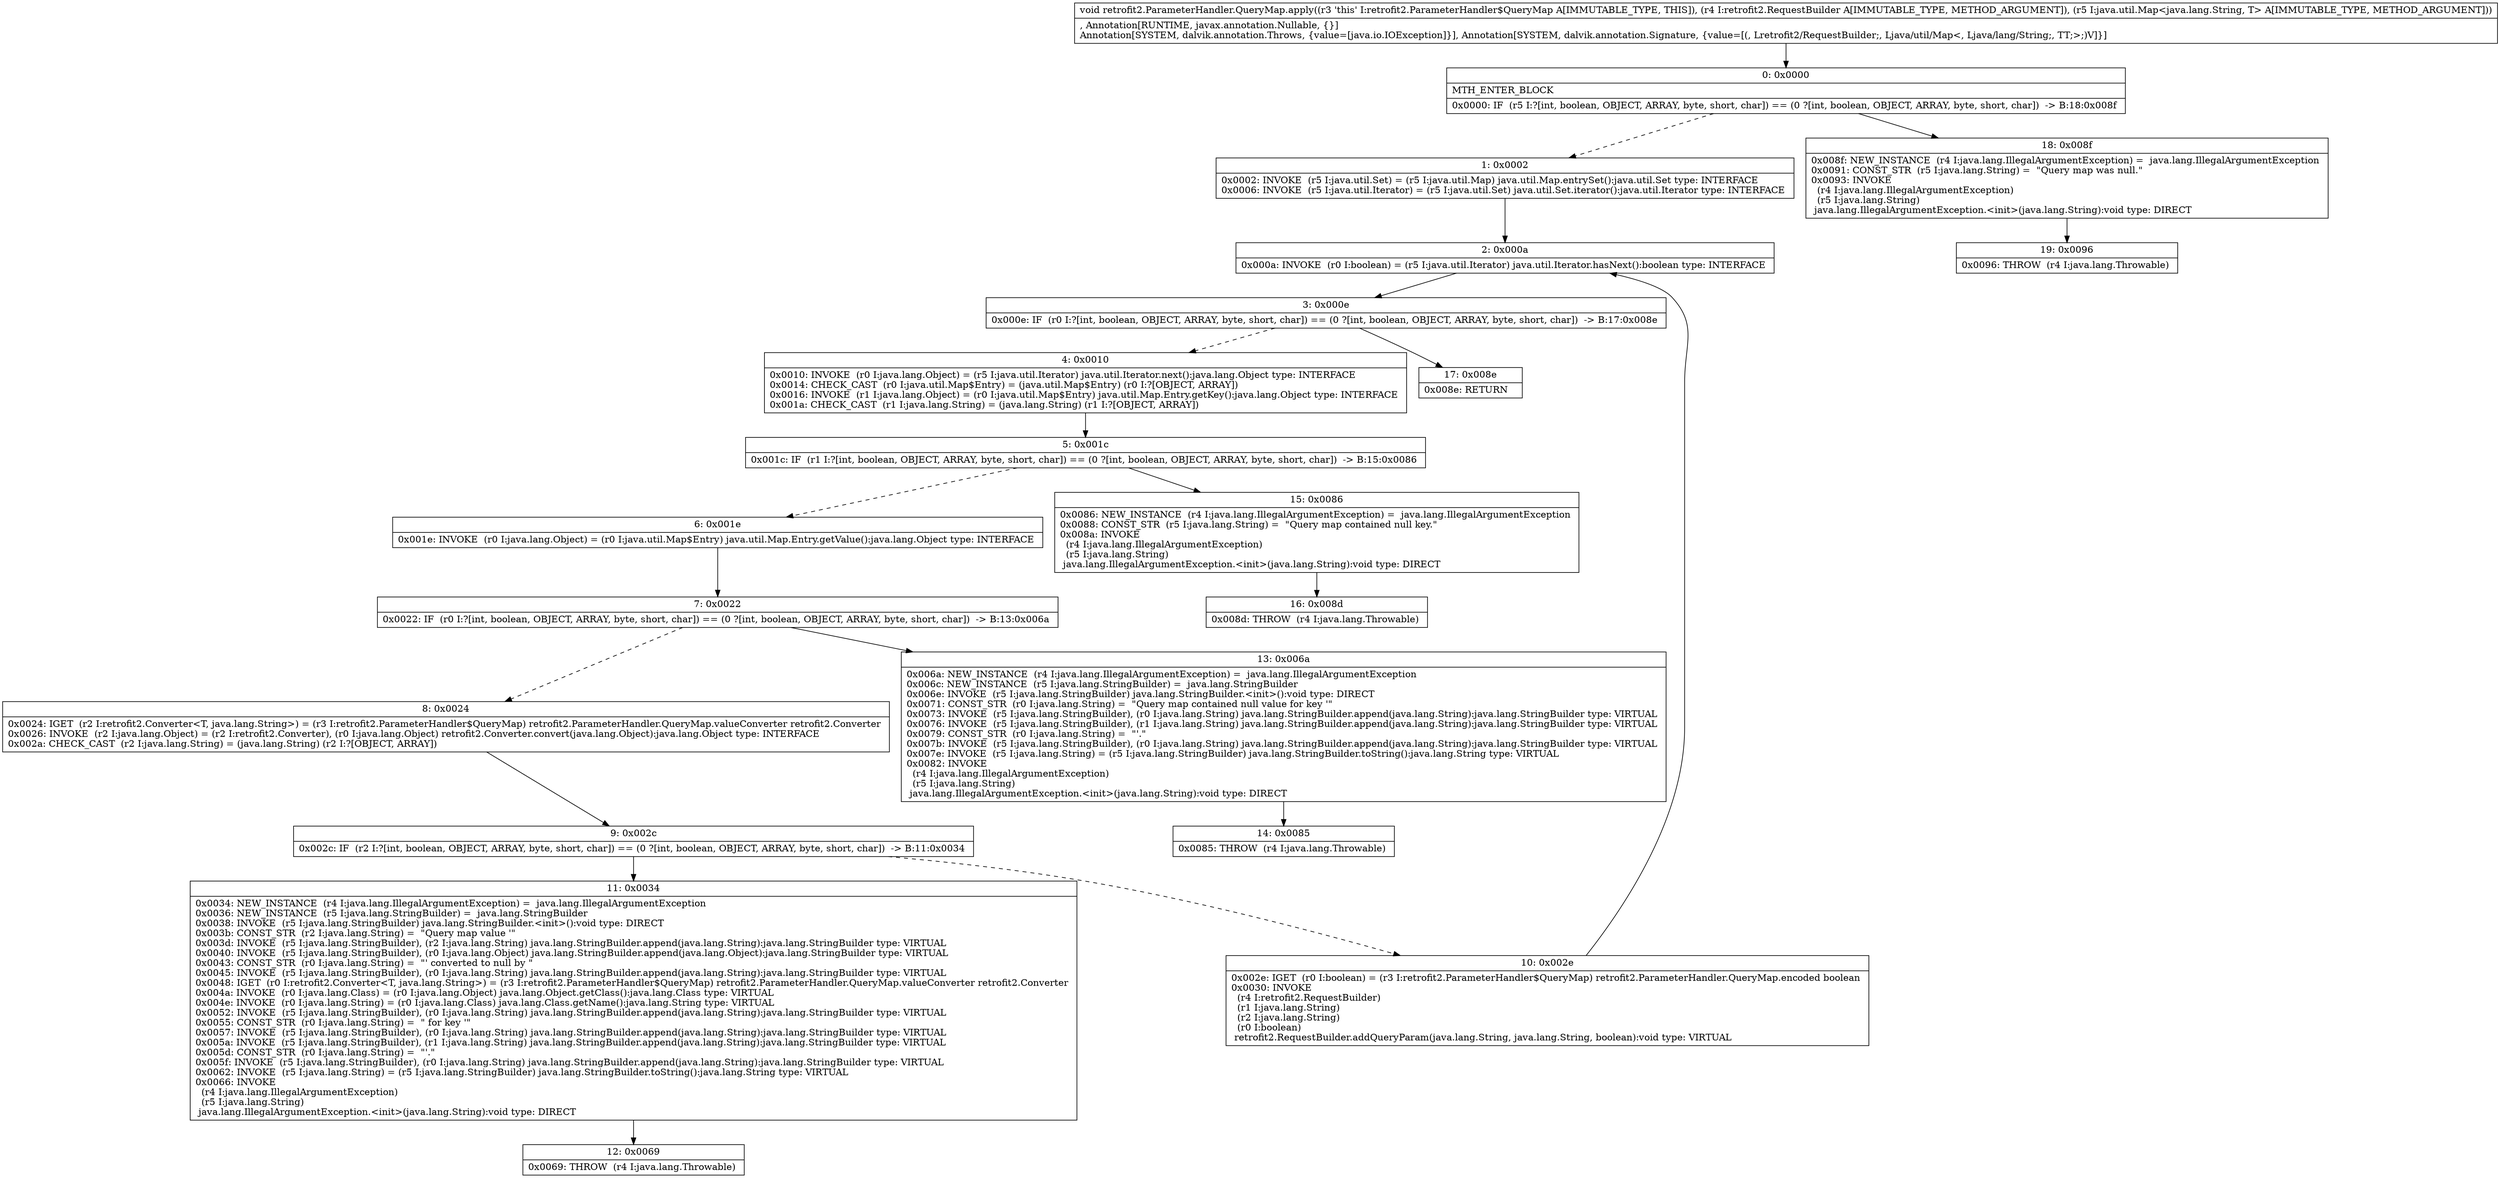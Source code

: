 digraph "CFG forretrofit2.ParameterHandler.QueryMap.apply(Lretrofit2\/RequestBuilder;Ljava\/util\/Map;)V" {
Node_0 [shape=record,label="{0\:\ 0x0000|MTH_ENTER_BLOCK\l|0x0000: IF  (r5 I:?[int, boolean, OBJECT, ARRAY, byte, short, char]) == (0 ?[int, boolean, OBJECT, ARRAY, byte, short, char])  \-\> B:18:0x008f \l}"];
Node_1 [shape=record,label="{1\:\ 0x0002|0x0002: INVOKE  (r5 I:java.util.Set) = (r5 I:java.util.Map) java.util.Map.entrySet():java.util.Set type: INTERFACE \l0x0006: INVOKE  (r5 I:java.util.Iterator) = (r5 I:java.util.Set) java.util.Set.iterator():java.util.Iterator type: INTERFACE \l}"];
Node_2 [shape=record,label="{2\:\ 0x000a|0x000a: INVOKE  (r0 I:boolean) = (r5 I:java.util.Iterator) java.util.Iterator.hasNext():boolean type: INTERFACE \l}"];
Node_3 [shape=record,label="{3\:\ 0x000e|0x000e: IF  (r0 I:?[int, boolean, OBJECT, ARRAY, byte, short, char]) == (0 ?[int, boolean, OBJECT, ARRAY, byte, short, char])  \-\> B:17:0x008e \l}"];
Node_4 [shape=record,label="{4\:\ 0x0010|0x0010: INVOKE  (r0 I:java.lang.Object) = (r5 I:java.util.Iterator) java.util.Iterator.next():java.lang.Object type: INTERFACE \l0x0014: CHECK_CAST  (r0 I:java.util.Map$Entry) = (java.util.Map$Entry) (r0 I:?[OBJECT, ARRAY]) \l0x0016: INVOKE  (r1 I:java.lang.Object) = (r0 I:java.util.Map$Entry) java.util.Map.Entry.getKey():java.lang.Object type: INTERFACE \l0x001a: CHECK_CAST  (r1 I:java.lang.String) = (java.lang.String) (r1 I:?[OBJECT, ARRAY]) \l}"];
Node_5 [shape=record,label="{5\:\ 0x001c|0x001c: IF  (r1 I:?[int, boolean, OBJECT, ARRAY, byte, short, char]) == (0 ?[int, boolean, OBJECT, ARRAY, byte, short, char])  \-\> B:15:0x0086 \l}"];
Node_6 [shape=record,label="{6\:\ 0x001e|0x001e: INVOKE  (r0 I:java.lang.Object) = (r0 I:java.util.Map$Entry) java.util.Map.Entry.getValue():java.lang.Object type: INTERFACE \l}"];
Node_7 [shape=record,label="{7\:\ 0x0022|0x0022: IF  (r0 I:?[int, boolean, OBJECT, ARRAY, byte, short, char]) == (0 ?[int, boolean, OBJECT, ARRAY, byte, short, char])  \-\> B:13:0x006a \l}"];
Node_8 [shape=record,label="{8\:\ 0x0024|0x0024: IGET  (r2 I:retrofit2.Converter\<T, java.lang.String\>) = (r3 I:retrofit2.ParameterHandler$QueryMap) retrofit2.ParameterHandler.QueryMap.valueConverter retrofit2.Converter \l0x0026: INVOKE  (r2 I:java.lang.Object) = (r2 I:retrofit2.Converter), (r0 I:java.lang.Object) retrofit2.Converter.convert(java.lang.Object):java.lang.Object type: INTERFACE \l0x002a: CHECK_CAST  (r2 I:java.lang.String) = (java.lang.String) (r2 I:?[OBJECT, ARRAY]) \l}"];
Node_9 [shape=record,label="{9\:\ 0x002c|0x002c: IF  (r2 I:?[int, boolean, OBJECT, ARRAY, byte, short, char]) == (0 ?[int, boolean, OBJECT, ARRAY, byte, short, char])  \-\> B:11:0x0034 \l}"];
Node_10 [shape=record,label="{10\:\ 0x002e|0x002e: IGET  (r0 I:boolean) = (r3 I:retrofit2.ParameterHandler$QueryMap) retrofit2.ParameterHandler.QueryMap.encoded boolean \l0x0030: INVOKE  \l  (r4 I:retrofit2.RequestBuilder)\l  (r1 I:java.lang.String)\l  (r2 I:java.lang.String)\l  (r0 I:boolean)\l retrofit2.RequestBuilder.addQueryParam(java.lang.String, java.lang.String, boolean):void type: VIRTUAL \l}"];
Node_11 [shape=record,label="{11\:\ 0x0034|0x0034: NEW_INSTANCE  (r4 I:java.lang.IllegalArgumentException) =  java.lang.IllegalArgumentException \l0x0036: NEW_INSTANCE  (r5 I:java.lang.StringBuilder) =  java.lang.StringBuilder \l0x0038: INVOKE  (r5 I:java.lang.StringBuilder) java.lang.StringBuilder.\<init\>():void type: DIRECT \l0x003b: CONST_STR  (r2 I:java.lang.String) =  \"Query map value '\" \l0x003d: INVOKE  (r5 I:java.lang.StringBuilder), (r2 I:java.lang.String) java.lang.StringBuilder.append(java.lang.String):java.lang.StringBuilder type: VIRTUAL \l0x0040: INVOKE  (r5 I:java.lang.StringBuilder), (r0 I:java.lang.Object) java.lang.StringBuilder.append(java.lang.Object):java.lang.StringBuilder type: VIRTUAL \l0x0043: CONST_STR  (r0 I:java.lang.String) =  \"' converted to null by \" \l0x0045: INVOKE  (r5 I:java.lang.StringBuilder), (r0 I:java.lang.String) java.lang.StringBuilder.append(java.lang.String):java.lang.StringBuilder type: VIRTUAL \l0x0048: IGET  (r0 I:retrofit2.Converter\<T, java.lang.String\>) = (r3 I:retrofit2.ParameterHandler$QueryMap) retrofit2.ParameterHandler.QueryMap.valueConverter retrofit2.Converter \l0x004a: INVOKE  (r0 I:java.lang.Class) = (r0 I:java.lang.Object) java.lang.Object.getClass():java.lang.Class type: VIRTUAL \l0x004e: INVOKE  (r0 I:java.lang.String) = (r0 I:java.lang.Class) java.lang.Class.getName():java.lang.String type: VIRTUAL \l0x0052: INVOKE  (r5 I:java.lang.StringBuilder), (r0 I:java.lang.String) java.lang.StringBuilder.append(java.lang.String):java.lang.StringBuilder type: VIRTUAL \l0x0055: CONST_STR  (r0 I:java.lang.String) =  \" for key '\" \l0x0057: INVOKE  (r5 I:java.lang.StringBuilder), (r0 I:java.lang.String) java.lang.StringBuilder.append(java.lang.String):java.lang.StringBuilder type: VIRTUAL \l0x005a: INVOKE  (r5 I:java.lang.StringBuilder), (r1 I:java.lang.String) java.lang.StringBuilder.append(java.lang.String):java.lang.StringBuilder type: VIRTUAL \l0x005d: CONST_STR  (r0 I:java.lang.String) =  \"'.\" \l0x005f: INVOKE  (r5 I:java.lang.StringBuilder), (r0 I:java.lang.String) java.lang.StringBuilder.append(java.lang.String):java.lang.StringBuilder type: VIRTUAL \l0x0062: INVOKE  (r5 I:java.lang.String) = (r5 I:java.lang.StringBuilder) java.lang.StringBuilder.toString():java.lang.String type: VIRTUAL \l0x0066: INVOKE  \l  (r4 I:java.lang.IllegalArgumentException)\l  (r5 I:java.lang.String)\l java.lang.IllegalArgumentException.\<init\>(java.lang.String):void type: DIRECT \l}"];
Node_12 [shape=record,label="{12\:\ 0x0069|0x0069: THROW  (r4 I:java.lang.Throwable) \l}"];
Node_13 [shape=record,label="{13\:\ 0x006a|0x006a: NEW_INSTANCE  (r4 I:java.lang.IllegalArgumentException) =  java.lang.IllegalArgumentException \l0x006c: NEW_INSTANCE  (r5 I:java.lang.StringBuilder) =  java.lang.StringBuilder \l0x006e: INVOKE  (r5 I:java.lang.StringBuilder) java.lang.StringBuilder.\<init\>():void type: DIRECT \l0x0071: CONST_STR  (r0 I:java.lang.String) =  \"Query map contained null value for key '\" \l0x0073: INVOKE  (r5 I:java.lang.StringBuilder), (r0 I:java.lang.String) java.lang.StringBuilder.append(java.lang.String):java.lang.StringBuilder type: VIRTUAL \l0x0076: INVOKE  (r5 I:java.lang.StringBuilder), (r1 I:java.lang.String) java.lang.StringBuilder.append(java.lang.String):java.lang.StringBuilder type: VIRTUAL \l0x0079: CONST_STR  (r0 I:java.lang.String) =  \"'.\" \l0x007b: INVOKE  (r5 I:java.lang.StringBuilder), (r0 I:java.lang.String) java.lang.StringBuilder.append(java.lang.String):java.lang.StringBuilder type: VIRTUAL \l0x007e: INVOKE  (r5 I:java.lang.String) = (r5 I:java.lang.StringBuilder) java.lang.StringBuilder.toString():java.lang.String type: VIRTUAL \l0x0082: INVOKE  \l  (r4 I:java.lang.IllegalArgumentException)\l  (r5 I:java.lang.String)\l java.lang.IllegalArgumentException.\<init\>(java.lang.String):void type: DIRECT \l}"];
Node_14 [shape=record,label="{14\:\ 0x0085|0x0085: THROW  (r4 I:java.lang.Throwable) \l}"];
Node_15 [shape=record,label="{15\:\ 0x0086|0x0086: NEW_INSTANCE  (r4 I:java.lang.IllegalArgumentException) =  java.lang.IllegalArgumentException \l0x0088: CONST_STR  (r5 I:java.lang.String) =  \"Query map contained null key.\" \l0x008a: INVOKE  \l  (r4 I:java.lang.IllegalArgumentException)\l  (r5 I:java.lang.String)\l java.lang.IllegalArgumentException.\<init\>(java.lang.String):void type: DIRECT \l}"];
Node_16 [shape=record,label="{16\:\ 0x008d|0x008d: THROW  (r4 I:java.lang.Throwable) \l}"];
Node_17 [shape=record,label="{17\:\ 0x008e|0x008e: RETURN   \l}"];
Node_18 [shape=record,label="{18\:\ 0x008f|0x008f: NEW_INSTANCE  (r4 I:java.lang.IllegalArgumentException) =  java.lang.IllegalArgumentException \l0x0091: CONST_STR  (r5 I:java.lang.String) =  \"Query map was null.\" \l0x0093: INVOKE  \l  (r4 I:java.lang.IllegalArgumentException)\l  (r5 I:java.lang.String)\l java.lang.IllegalArgumentException.\<init\>(java.lang.String):void type: DIRECT \l}"];
Node_19 [shape=record,label="{19\:\ 0x0096|0x0096: THROW  (r4 I:java.lang.Throwable) \l}"];
MethodNode[shape=record,label="{void retrofit2.ParameterHandler.QueryMap.apply((r3 'this' I:retrofit2.ParameterHandler$QueryMap A[IMMUTABLE_TYPE, THIS]), (r4 I:retrofit2.RequestBuilder A[IMMUTABLE_TYPE, METHOD_ARGUMENT]), (r5 I:java.util.Map\<java.lang.String, T\> A[IMMUTABLE_TYPE, METHOD_ARGUMENT]))  | , Annotation[RUNTIME, javax.annotation.Nullable, \{\}]\lAnnotation[SYSTEM, dalvik.annotation.Throws, \{value=[java.io.IOException]\}], Annotation[SYSTEM, dalvik.annotation.Signature, \{value=[(, Lretrofit2\/RequestBuilder;, Ljava\/util\/Map\<, Ljava\/lang\/String;, TT;\>;)V]\}]\l}"];
MethodNode -> Node_0;
Node_0 -> Node_1[style=dashed];
Node_0 -> Node_18;
Node_1 -> Node_2;
Node_2 -> Node_3;
Node_3 -> Node_4[style=dashed];
Node_3 -> Node_17;
Node_4 -> Node_5;
Node_5 -> Node_6[style=dashed];
Node_5 -> Node_15;
Node_6 -> Node_7;
Node_7 -> Node_8[style=dashed];
Node_7 -> Node_13;
Node_8 -> Node_9;
Node_9 -> Node_10[style=dashed];
Node_9 -> Node_11;
Node_10 -> Node_2;
Node_11 -> Node_12;
Node_13 -> Node_14;
Node_15 -> Node_16;
Node_18 -> Node_19;
}

